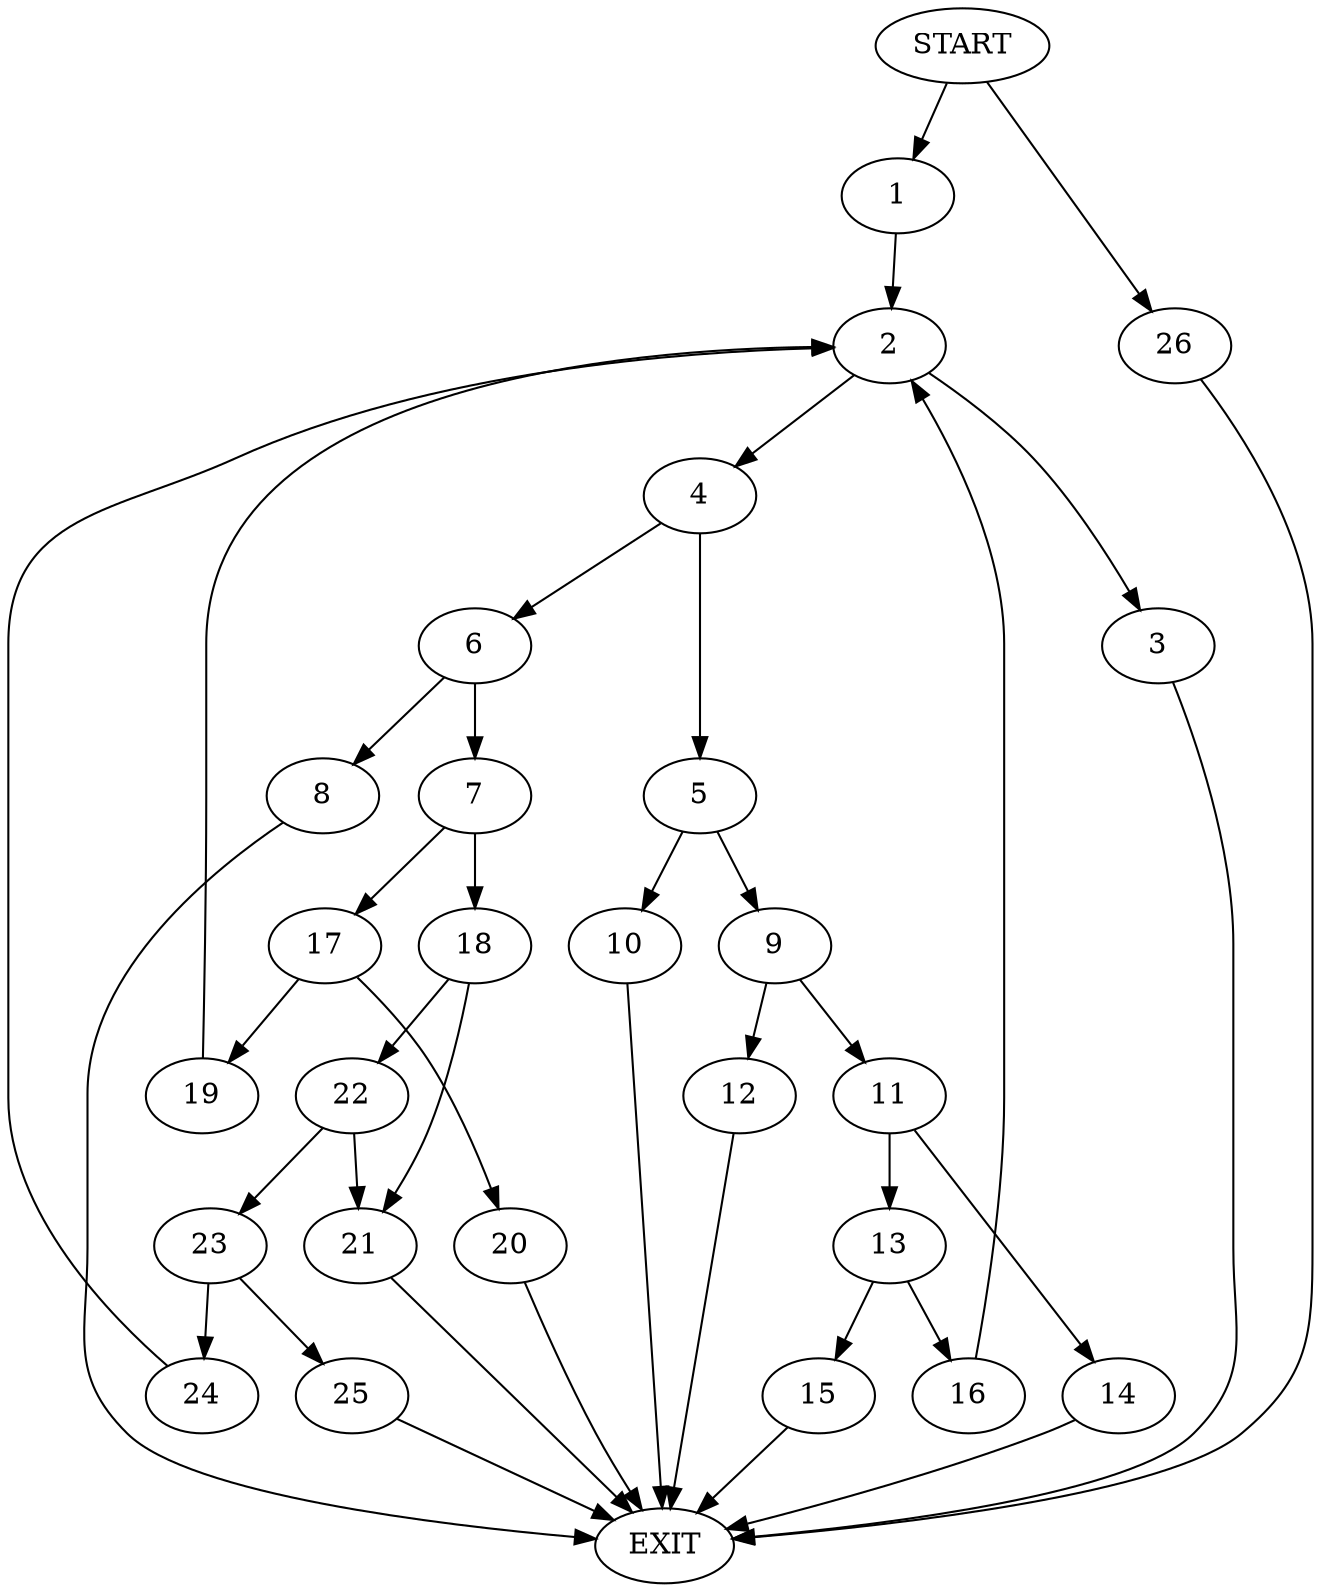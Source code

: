 digraph {
0 [label="START"]
27 [label="EXIT"]
0 -> 1
1 -> 2
2 -> 3
2 -> 4
4 -> 5
4 -> 6
3 -> 27
6 -> 7
6 -> 8
5 -> 9
5 -> 10
10 -> 27
9 -> 11
9 -> 12
12 -> 27
11 -> 13
11 -> 14
13 -> 15
13 -> 16
14 -> 27
15 -> 27
16 -> 2
7 -> 17
7 -> 18
8 -> 27
17 -> 19
17 -> 20
18 -> 21
18 -> 22
19 -> 2
20 -> 27
21 -> 27
22 -> 21
22 -> 23
23 -> 24
23 -> 25
24 -> 2
25 -> 27
0 -> 26
26 -> 27
}
